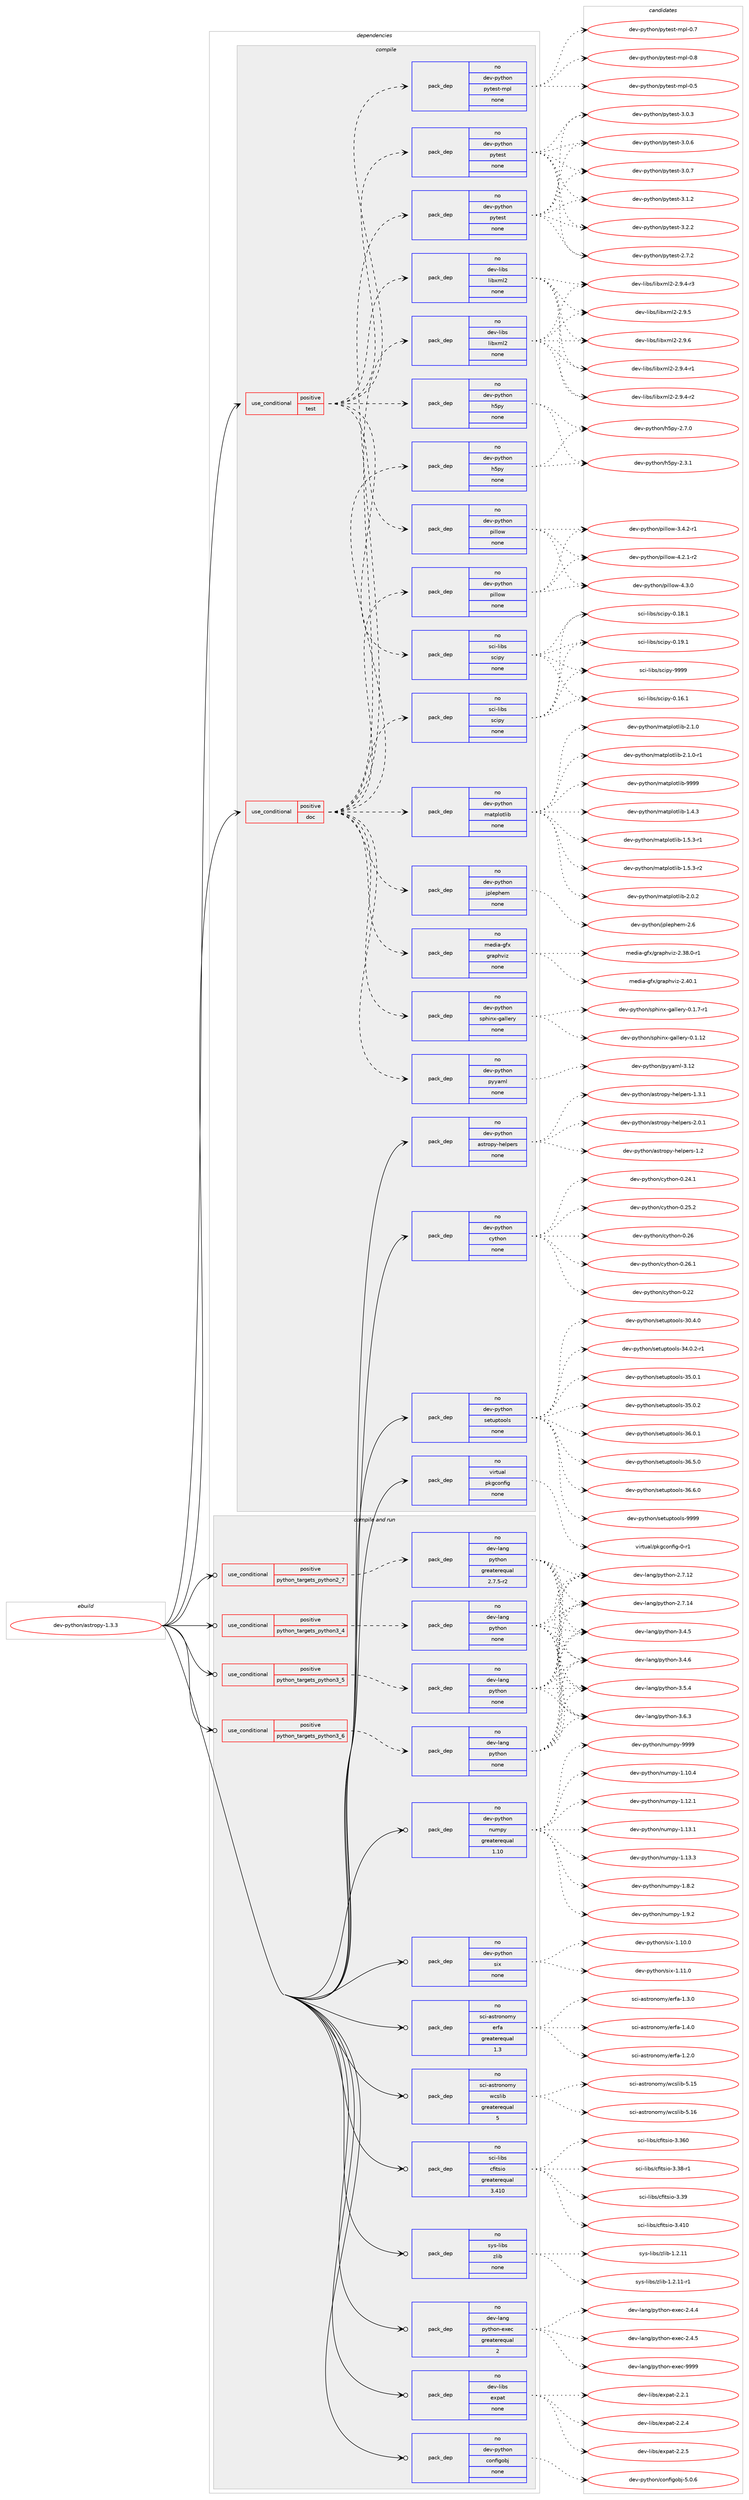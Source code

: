 digraph prolog {

# *************
# Graph options
# *************

newrank=true;
concentrate=true;
compound=true;
graph [rankdir=LR,fontname=Helvetica,fontsize=10,ranksep=1.5];#, ranksep=2.5, nodesep=0.2];
edge  [arrowhead=vee];
node  [fontname=Helvetica,fontsize=10];

# **********
# The ebuild
# **********

subgraph cluster_leftcol {
color=gray;
rank=same;
label=<<i>ebuild</i>>;
id [label="dev-python/astropy-1.3.3", color=red, width=4, href="../dev-python/astropy-1.3.3.svg"];
}

# ****************
# The dependencies
# ****************

subgraph cluster_midcol {
color=gray;
label=<<i>dependencies</i>>;
subgraph cluster_compile {
fillcolor="#eeeeee";
style=filled;
label=<<i>compile</i>>;
subgraph cond29637 {
dependency147005 [label=<<TABLE BORDER="0" CELLBORDER="1" CELLSPACING="0" CELLPADDING="4"><TR><TD ROWSPAN="3" CELLPADDING="10">use_conditional</TD></TR><TR><TD>positive</TD></TR><TR><TD>doc</TD></TR></TABLE>>, shape=none, color=red];
subgraph pack113551 {
dependency147006 [label=<<TABLE BORDER="0" CELLBORDER="1" CELLSPACING="0" CELLPADDING="4" WIDTH="220"><TR><TD ROWSPAN="6" CELLPADDING="30">pack_dep</TD></TR><TR><TD WIDTH="110">no</TD></TR><TR><TD>media-gfx</TD></TR><TR><TD>graphviz</TD></TR><TR><TD>none</TD></TR><TR><TD></TD></TR></TABLE>>, shape=none, color=blue];
}
dependency147005:e -> dependency147006:w [weight=20,style="dashed",arrowhead="vee"];
subgraph pack113552 {
dependency147007 [label=<<TABLE BORDER="0" CELLBORDER="1" CELLSPACING="0" CELLPADDING="4" WIDTH="220"><TR><TD ROWSPAN="6" CELLPADDING="30">pack_dep</TD></TR><TR><TD WIDTH="110">no</TD></TR><TR><TD>dev-libs</TD></TR><TR><TD>libxml2</TD></TR><TR><TD>none</TD></TR><TR><TD></TD></TR></TABLE>>, shape=none, color=blue];
}
dependency147005:e -> dependency147007:w [weight=20,style="dashed",arrowhead="vee"];
subgraph pack113553 {
dependency147008 [label=<<TABLE BORDER="0" CELLBORDER="1" CELLSPACING="0" CELLPADDING="4" WIDTH="220"><TR><TD ROWSPAN="6" CELLPADDING="30">pack_dep</TD></TR><TR><TD WIDTH="110">no</TD></TR><TR><TD>dev-python</TD></TR><TR><TD>h5py</TD></TR><TR><TD>none</TD></TR><TR><TD></TD></TR></TABLE>>, shape=none, color=blue];
}
dependency147005:e -> dependency147008:w [weight=20,style="dashed",arrowhead="vee"];
subgraph pack113554 {
dependency147009 [label=<<TABLE BORDER="0" CELLBORDER="1" CELLSPACING="0" CELLPADDING="4" WIDTH="220"><TR><TD ROWSPAN="6" CELLPADDING="30">pack_dep</TD></TR><TR><TD WIDTH="110">no</TD></TR><TR><TD>dev-python</TD></TR><TR><TD>jplephem</TD></TR><TR><TD>none</TD></TR><TR><TD></TD></TR></TABLE>>, shape=none, color=blue];
}
dependency147005:e -> dependency147009:w [weight=20,style="dashed",arrowhead="vee"];
subgraph pack113555 {
dependency147010 [label=<<TABLE BORDER="0" CELLBORDER="1" CELLSPACING="0" CELLPADDING="4" WIDTH="220"><TR><TD ROWSPAN="6" CELLPADDING="30">pack_dep</TD></TR><TR><TD WIDTH="110">no</TD></TR><TR><TD>dev-python</TD></TR><TR><TD>matplotlib</TD></TR><TR><TD>none</TD></TR><TR><TD></TD></TR></TABLE>>, shape=none, color=blue];
}
dependency147005:e -> dependency147010:w [weight=20,style="dashed",arrowhead="vee"];
subgraph pack113556 {
dependency147011 [label=<<TABLE BORDER="0" CELLBORDER="1" CELLSPACING="0" CELLPADDING="4" WIDTH="220"><TR><TD ROWSPAN="6" CELLPADDING="30">pack_dep</TD></TR><TR><TD WIDTH="110">no</TD></TR><TR><TD>dev-python</TD></TR><TR><TD>pillow</TD></TR><TR><TD>none</TD></TR><TR><TD></TD></TR></TABLE>>, shape=none, color=blue];
}
dependency147005:e -> dependency147011:w [weight=20,style="dashed",arrowhead="vee"];
subgraph pack113557 {
dependency147012 [label=<<TABLE BORDER="0" CELLBORDER="1" CELLSPACING="0" CELLPADDING="4" WIDTH="220"><TR><TD ROWSPAN="6" CELLPADDING="30">pack_dep</TD></TR><TR><TD WIDTH="110">no</TD></TR><TR><TD>dev-python</TD></TR><TR><TD>pytest</TD></TR><TR><TD>none</TD></TR><TR><TD></TD></TR></TABLE>>, shape=none, color=blue];
}
dependency147005:e -> dependency147012:w [weight=20,style="dashed",arrowhead="vee"];
subgraph pack113558 {
dependency147013 [label=<<TABLE BORDER="0" CELLBORDER="1" CELLSPACING="0" CELLPADDING="4" WIDTH="220"><TR><TD ROWSPAN="6" CELLPADDING="30">pack_dep</TD></TR><TR><TD WIDTH="110">no</TD></TR><TR><TD>dev-python</TD></TR><TR><TD>pyyaml</TD></TR><TR><TD>none</TD></TR><TR><TD></TD></TR></TABLE>>, shape=none, color=blue];
}
dependency147005:e -> dependency147013:w [weight=20,style="dashed",arrowhead="vee"];
subgraph pack113559 {
dependency147014 [label=<<TABLE BORDER="0" CELLBORDER="1" CELLSPACING="0" CELLPADDING="4" WIDTH="220"><TR><TD ROWSPAN="6" CELLPADDING="30">pack_dep</TD></TR><TR><TD WIDTH="110">no</TD></TR><TR><TD>dev-python</TD></TR><TR><TD>sphinx-gallery</TD></TR><TR><TD>none</TD></TR><TR><TD></TD></TR></TABLE>>, shape=none, color=blue];
}
dependency147005:e -> dependency147014:w [weight=20,style="dashed",arrowhead="vee"];
subgraph pack113560 {
dependency147015 [label=<<TABLE BORDER="0" CELLBORDER="1" CELLSPACING="0" CELLPADDING="4" WIDTH="220"><TR><TD ROWSPAN="6" CELLPADDING="30">pack_dep</TD></TR><TR><TD WIDTH="110">no</TD></TR><TR><TD>sci-libs</TD></TR><TR><TD>scipy</TD></TR><TR><TD>none</TD></TR><TR><TD></TD></TR></TABLE>>, shape=none, color=blue];
}
dependency147005:e -> dependency147015:w [weight=20,style="dashed",arrowhead="vee"];
}
id:e -> dependency147005:w [weight=20,style="solid",arrowhead="vee"];
subgraph cond29638 {
dependency147016 [label=<<TABLE BORDER="0" CELLBORDER="1" CELLSPACING="0" CELLPADDING="4"><TR><TD ROWSPAN="3" CELLPADDING="10">use_conditional</TD></TR><TR><TD>positive</TD></TR><TR><TD>test</TD></TR></TABLE>>, shape=none, color=red];
subgraph pack113561 {
dependency147017 [label=<<TABLE BORDER="0" CELLBORDER="1" CELLSPACING="0" CELLPADDING="4" WIDTH="220"><TR><TD ROWSPAN="6" CELLPADDING="30">pack_dep</TD></TR><TR><TD WIDTH="110">no</TD></TR><TR><TD>dev-libs</TD></TR><TR><TD>libxml2</TD></TR><TR><TD>none</TD></TR><TR><TD></TD></TR></TABLE>>, shape=none, color=blue];
}
dependency147016:e -> dependency147017:w [weight=20,style="dashed",arrowhead="vee"];
subgraph pack113562 {
dependency147018 [label=<<TABLE BORDER="0" CELLBORDER="1" CELLSPACING="0" CELLPADDING="4" WIDTH="220"><TR><TD ROWSPAN="6" CELLPADDING="30">pack_dep</TD></TR><TR><TD WIDTH="110">no</TD></TR><TR><TD>dev-python</TD></TR><TR><TD>pillow</TD></TR><TR><TD>none</TD></TR><TR><TD></TD></TR></TABLE>>, shape=none, color=blue];
}
dependency147016:e -> dependency147018:w [weight=20,style="dashed",arrowhead="vee"];
subgraph pack113563 {
dependency147019 [label=<<TABLE BORDER="0" CELLBORDER="1" CELLSPACING="0" CELLPADDING="4" WIDTH="220"><TR><TD ROWSPAN="6" CELLPADDING="30">pack_dep</TD></TR><TR><TD WIDTH="110">no</TD></TR><TR><TD>dev-python</TD></TR><TR><TD>pytest</TD></TR><TR><TD>none</TD></TR><TR><TD></TD></TR></TABLE>>, shape=none, color=blue];
}
dependency147016:e -> dependency147019:w [weight=20,style="dashed",arrowhead="vee"];
subgraph pack113564 {
dependency147020 [label=<<TABLE BORDER="0" CELLBORDER="1" CELLSPACING="0" CELLPADDING="4" WIDTH="220"><TR><TD ROWSPAN="6" CELLPADDING="30">pack_dep</TD></TR><TR><TD WIDTH="110">no</TD></TR><TR><TD>dev-python</TD></TR><TR><TD>pytest-mpl</TD></TR><TR><TD>none</TD></TR><TR><TD></TD></TR></TABLE>>, shape=none, color=blue];
}
dependency147016:e -> dependency147020:w [weight=20,style="dashed",arrowhead="vee"];
subgraph pack113565 {
dependency147021 [label=<<TABLE BORDER="0" CELLBORDER="1" CELLSPACING="0" CELLPADDING="4" WIDTH="220"><TR><TD ROWSPAN="6" CELLPADDING="30">pack_dep</TD></TR><TR><TD WIDTH="110">no</TD></TR><TR><TD>dev-python</TD></TR><TR><TD>h5py</TD></TR><TR><TD>none</TD></TR><TR><TD></TD></TR></TABLE>>, shape=none, color=blue];
}
dependency147016:e -> dependency147021:w [weight=20,style="dashed",arrowhead="vee"];
subgraph pack113566 {
dependency147022 [label=<<TABLE BORDER="0" CELLBORDER="1" CELLSPACING="0" CELLPADDING="4" WIDTH="220"><TR><TD ROWSPAN="6" CELLPADDING="30">pack_dep</TD></TR><TR><TD WIDTH="110">no</TD></TR><TR><TD>sci-libs</TD></TR><TR><TD>scipy</TD></TR><TR><TD>none</TD></TR><TR><TD></TD></TR></TABLE>>, shape=none, color=blue];
}
dependency147016:e -> dependency147022:w [weight=20,style="dashed",arrowhead="vee"];
}
id:e -> dependency147016:w [weight=20,style="solid",arrowhead="vee"];
subgraph pack113567 {
dependency147023 [label=<<TABLE BORDER="0" CELLBORDER="1" CELLSPACING="0" CELLPADDING="4" WIDTH="220"><TR><TD ROWSPAN="6" CELLPADDING="30">pack_dep</TD></TR><TR><TD WIDTH="110">no</TD></TR><TR><TD>dev-python</TD></TR><TR><TD>astropy-helpers</TD></TR><TR><TD>none</TD></TR><TR><TD></TD></TR></TABLE>>, shape=none, color=blue];
}
id:e -> dependency147023:w [weight=20,style="solid",arrowhead="vee"];
subgraph pack113568 {
dependency147024 [label=<<TABLE BORDER="0" CELLBORDER="1" CELLSPACING="0" CELLPADDING="4" WIDTH="220"><TR><TD ROWSPAN="6" CELLPADDING="30">pack_dep</TD></TR><TR><TD WIDTH="110">no</TD></TR><TR><TD>dev-python</TD></TR><TR><TD>cython</TD></TR><TR><TD>none</TD></TR><TR><TD></TD></TR></TABLE>>, shape=none, color=blue];
}
id:e -> dependency147024:w [weight=20,style="solid",arrowhead="vee"];
subgraph pack113569 {
dependency147025 [label=<<TABLE BORDER="0" CELLBORDER="1" CELLSPACING="0" CELLPADDING="4" WIDTH="220"><TR><TD ROWSPAN="6" CELLPADDING="30">pack_dep</TD></TR><TR><TD WIDTH="110">no</TD></TR><TR><TD>dev-python</TD></TR><TR><TD>setuptools</TD></TR><TR><TD>none</TD></TR><TR><TD></TD></TR></TABLE>>, shape=none, color=blue];
}
id:e -> dependency147025:w [weight=20,style="solid",arrowhead="vee"];
subgraph pack113570 {
dependency147026 [label=<<TABLE BORDER="0" CELLBORDER="1" CELLSPACING="0" CELLPADDING="4" WIDTH="220"><TR><TD ROWSPAN="6" CELLPADDING="30">pack_dep</TD></TR><TR><TD WIDTH="110">no</TD></TR><TR><TD>virtual</TD></TR><TR><TD>pkgconfig</TD></TR><TR><TD>none</TD></TR><TR><TD></TD></TR></TABLE>>, shape=none, color=blue];
}
id:e -> dependency147026:w [weight=20,style="solid",arrowhead="vee"];
}
subgraph cluster_compileandrun {
fillcolor="#eeeeee";
style=filled;
label=<<i>compile and run</i>>;
subgraph cond29639 {
dependency147027 [label=<<TABLE BORDER="0" CELLBORDER="1" CELLSPACING="0" CELLPADDING="4"><TR><TD ROWSPAN="3" CELLPADDING="10">use_conditional</TD></TR><TR><TD>positive</TD></TR><TR><TD>python_targets_python2_7</TD></TR></TABLE>>, shape=none, color=red];
subgraph pack113571 {
dependency147028 [label=<<TABLE BORDER="0" CELLBORDER="1" CELLSPACING="0" CELLPADDING="4" WIDTH="220"><TR><TD ROWSPAN="6" CELLPADDING="30">pack_dep</TD></TR><TR><TD WIDTH="110">no</TD></TR><TR><TD>dev-lang</TD></TR><TR><TD>python</TD></TR><TR><TD>greaterequal</TD></TR><TR><TD>2.7.5-r2</TD></TR></TABLE>>, shape=none, color=blue];
}
dependency147027:e -> dependency147028:w [weight=20,style="dashed",arrowhead="vee"];
}
id:e -> dependency147027:w [weight=20,style="solid",arrowhead="odotvee"];
subgraph cond29640 {
dependency147029 [label=<<TABLE BORDER="0" CELLBORDER="1" CELLSPACING="0" CELLPADDING="4"><TR><TD ROWSPAN="3" CELLPADDING="10">use_conditional</TD></TR><TR><TD>positive</TD></TR><TR><TD>python_targets_python3_4</TD></TR></TABLE>>, shape=none, color=red];
subgraph pack113572 {
dependency147030 [label=<<TABLE BORDER="0" CELLBORDER="1" CELLSPACING="0" CELLPADDING="4" WIDTH="220"><TR><TD ROWSPAN="6" CELLPADDING="30">pack_dep</TD></TR><TR><TD WIDTH="110">no</TD></TR><TR><TD>dev-lang</TD></TR><TR><TD>python</TD></TR><TR><TD>none</TD></TR><TR><TD></TD></TR></TABLE>>, shape=none, color=blue];
}
dependency147029:e -> dependency147030:w [weight=20,style="dashed",arrowhead="vee"];
}
id:e -> dependency147029:w [weight=20,style="solid",arrowhead="odotvee"];
subgraph cond29641 {
dependency147031 [label=<<TABLE BORDER="0" CELLBORDER="1" CELLSPACING="0" CELLPADDING="4"><TR><TD ROWSPAN="3" CELLPADDING="10">use_conditional</TD></TR><TR><TD>positive</TD></TR><TR><TD>python_targets_python3_5</TD></TR></TABLE>>, shape=none, color=red];
subgraph pack113573 {
dependency147032 [label=<<TABLE BORDER="0" CELLBORDER="1" CELLSPACING="0" CELLPADDING="4" WIDTH="220"><TR><TD ROWSPAN="6" CELLPADDING="30">pack_dep</TD></TR><TR><TD WIDTH="110">no</TD></TR><TR><TD>dev-lang</TD></TR><TR><TD>python</TD></TR><TR><TD>none</TD></TR><TR><TD></TD></TR></TABLE>>, shape=none, color=blue];
}
dependency147031:e -> dependency147032:w [weight=20,style="dashed",arrowhead="vee"];
}
id:e -> dependency147031:w [weight=20,style="solid",arrowhead="odotvee"];
subgraph cond29642 {
dependency147033 [label=<<TABLE BORDER="0" CELLBORDER="1" CELLSPACING="0" CELLPADDING="4"><TR><TD ROWSPAN="3" CELLPADDING="10">use_conditional</TD></TR><TR><TD>positive</TD></TR><TR><TD>python_targets_python3_6</TD></TR></TABLE>>, shape=none, color=red];
subgraph pack113574 {
dependency147034 [label=<<TABLE BORDER="0" CELLBORDER="1" CELLSPACING="0" CELLPADDING="4" WIDTH="220"><TR><TD ROWSPAN="6" CELLPADDING="30">pack_dep</TD></TR><TR><TD WIDTH="110">no</TD></TR><TR><TD>dev-lang</TD></TR><TR><TD>python</TD></TR><TR><TD>none</TD></TR><TR><TD></TD></TR></TABLE>>, shape=none, color=blue];
}
dependency147033:e -> dependency147034:w [weight=20,style="dashed",arrowhead="vee"];
}
id:e -> dependency147033:w [weight=20,style="solid",arrowhead="odotvee"];
subgraph pack113575 {
dependency147035 [label=<<TABLE BORDER="0" CELLBORDER="1" CELLSPACING="0" CELLPADDING="4" WIDTH="220"><TR><TD ROWSPAN="6" CELLPADDING="30">pack_dep</TD></TR><TR><TD WIDTH="110">no</TD></TR><TR><TD>dev-lang</TD></TR><TR><TD>python-exec</TD></TR><TR><TD>greaterequal</TD></TR><TR><TD>2</TD></TR></TABLE>>, shape=none, color=blue];
}
id:e -> dependency147035:w [weight=20,style="solid",arrowhead="odotvee"];
subgraph pack113576 {
dependency147036 [label=<<TABLE BORDER="0" CELLBORDER="1" CELLSPACING="0" CELLPADDING="4" WIDTH="220"><TR><TD ROWSPAN="6" CELLPADDING="30">pack_dep</TD></TR><TR><TD WIDTH="110">no</TD></TR><TR><TD>dev-libs</TD></TR><TR><TD>expat</TD></TR><TR><TD>none</TD></TR><TR><TD></TD></TR></TABLE>>, shape=none, color=blue];
}
id:e -> dependency147036:w [weight=20,style="solid",arrowhead="odotvee"];
subgraph pack113577 {
dependency147037 [label=<<TABLE BORDER="0" CELLBORDER="1" CELLSPACING="0" CELLPADDING="4" WIDTH="220"><TR><TD ROWSPAN="6" CELLPADDING="30">pack_dep</TD></TR><TR><TD WIDTH="110">no</TD></TR><TR><TD>dev-python</TD></TR><TR><TD>configobj</TD></TR><TR><TD>none</TD></TR><TR><TD></TD></TR></TABLE>>, shape=none, color=blue];
}
id:e -> dependency147037:w [weight=20,style="solid",arrowhead="odotvee"];
subgraph pack113578 {
dependency147038 [label=<<TABLE BORDER="0" CELLBORDER="1" CELLSPACING="0" CELLPADDING="4" WIDTH="220"><TR><TD ROWSPAN="6" CELLPADDING="30">pack_dep</TD></TR><TR><TD WIDTH="110">no</TD></TR><TR><TD>dev-python</TD></TR><TR><TD>numpy</TD></TR><TR><TD>greaterequal</TD></TR><TR><TD>1.10</TD></TR></TABLE>>, shape=none, color=blue];
}
id:e -> dependency147038:w [weight=20,style="solid",arrowhead="odotvee"];
subgraph pack113579 {
dependency147039 [label=<<TABLE BORDER="0" CELLBORDER="1" CELLSPACING="0" CELLPADDING="4" WIDTH="220"><TR><TD ROWSPAN="6" CELLPADDING="30">pack_dep</TD></TR><TR><TD WIDTH="110">no</TD></TR><TR><TD>dev-python</TD></TR><TR><TD>six</TD></TR><TR><TD>none</TD></TR><TR><TD></TD></TR></TABLE>>, shape=none, color=blue];
}
id:e -> dependency147039:w [weight=20,style="solid",arrowhead="odotvee"];
subgraph pack113580 {
dependency147040 [label=<<TABLE BORDER="0" CELLBORDER="1" CELLSPACING="0" CELLPADDING="4" WIDTH="220"><TR><TD ROWSPAN="6" CELLPADDING="30">pack_dep</TD></TR><TR><TD WIDTH="110">no</TD></TR><TR><TD>sci-astronomy</TD></TR><TR><TD>erfa</TD></TR><TR><TD>greaterequal</TD></TR><TR><TD>1.3</TD></TR></TABLE>>, shape=none, color=blue];
}
id:e -> dependency147040:w [weight=20,style="solid",arrowhead="odotvee"];
subgraph pack113581 {
dependency147041 [label=<<TABLE BORDER="0" CELLBORDER="1" CELLSPACING="0" CELLPADDING="4" WIDTH="220"><TR><TD ROWSPAN="6" CELLPADDING="30">pack_dep</TD></TR><TR><TD WIDTH="110">no</TD></TR><TR><TD>sci-astronomy</TD></TR><TR><TD>wcslib</TD></TR><TR><TD>greaterequal</TD></TR><TR><TD>5</TD></TR></TABLE>>, shape=none, color=blue];
}
id:e -> dependency147041:w [weight=20,style="solid",arrowhead="odotvee"];
subgraph pack113582 {
dependency147042 [label=<<TABLE BORDER="0" CELLBORDER="1" CELLSPACING="0" CELLPADDING="4" WIDTH="220"><TR><TD ROWSPAN="6" CELLPADDING="30">pack_dep</TD></TR><TR><TD WIDTH="110">no</TD></TR><TR><TD>sci-libs</TD></TR><TR><TD>cfitsio</TD></TR><TR><TD>greaterequal</TD></TR><TR><TD>3.410</TD></TR></TABLE>>, shape=none, color=blue];
}
id:e -> dependency147042:w [weight=20,style="solid",arrowhead="odotvee"];
subgraph pack113583 {
dependency147043 [label=<<TABLE BORDER="0" CELLBORDER="1" CELLSPACING="0" CELLPADDING="4" WIDTH="220"><TR><TD ROWSPAN="6" CELLPADDING="30">pack_dep</TD></TR><TR><TD WIDTH="110">no</TD></TR><TR><TD>sys-libs</TD></TR><TR><TD>zlib</TD></TR><TR><TD>none</TD></TR><TR><TD></TD></TR></TABLE>>, shape=none, color=blue];
}
id:e -> dependency147043:w [weight=20,style="solid",arrowhead="odotvee"];
}
subgraph cluster_run {
fillcolor="#eeeeee";
style=filled;
label=<<i>run</i>>;
}
}

# **************
# The candidates
# **************

subgraph cluster_choices {
rank=same;
color=gray;
label=<<i>candidates</i>>;

subgraph choice113551 {
color=black;
nodesep=1;
choice10910110010597451031021204710311497112104118105122455046515646484511449 [label="media-gfx/graphviz-2.38.0-r1", color=red, width=4,href="../media-gfx/graphviz-2.38.0-r1.svg"];
choice1091011001059745103102120471031149711210411810512245504652484649 [label="media-gfx/graphviz-2.40.1", color=red, width=4,href="../media-gfx/graphviz-2.40.1.svg"];
dependency147006:e -> choice10910110010597451031021204710311497112104118105122455046515646484511449:w [style=dotted,weight="100"];
dependency147006:e -> choice1091011001059745103102120471031149711210411810512245504652484649:w [style=dotted,weight="100"];
}
subgraph choice113552 {
color=black;
nodesep=1;
choice10010111845108105981154710810598120109108504550465746524511449 [label="dev-libs/libxml2-2.9.4-r1", color=red, width=4,href="../dev-libs/libxml2-2.9.4-r1.svg"];
choice10010111845108105981154710810598120109108504550465746524511450 [label="dev-libs/libxml2-2.9.4-r2", color=red, width=4,href="../dev-libs/libxml2-2.9.4-r2.svg"];
choice10010111845108105981154710810598120109108504550465746524511451 [label="dev-libs/libxml2-2.9.4-r3", color=red, width=4,href="../dev-libs/libxml2-2.9.4-r3.svg"];
choice1001011184510810598115471081059812010910850455046574653 [label="dev-libs/libxml2-2.9.5", color=red, width=4,href="../dev-libs/libxml2-2.9.5.svg"];
choice1001011184510810598115471081059812010910850455046574654 [label="dev-libs/libxml2-2.9.6", color=red, width=4,href="../dev-libs/libxml2-2.9.6.svg"];
dependency147007:e -> choice10010111845108105981154710810598120109108504550465746524511449:w [style=dotted,weight="100"];
dependency147007:e -> choice10010111845108105981154710810598120109108504550465746524511450:w [style=dotted,weight="100"];
dependency147007:e -> choice10010111845108105981154710810598120109108504550465746524511451:w [style=dotted,weight="100"];
dependency147007:e -> choice1001011184510810598115471081059812010910850455046574653:w [style=dotted,weight="100"];
dependency147007:e -> choice1001011184510810598115471081059812010910850455046574654:w [style=dotted,weight="100"];
}
subgraph choice113553 {
color=black;
nodesep=1;
choice100101118451121211161041111104710453112121455046514649 [label="dev-python/h5py-2.3.1", color=red, width=4,href="../dev-python/h5py-2.3.1.svg"];
choice100101118451121211161041111104710453112121455046554648 [label="dev-python/h5py-2.7.0", color=red, width=4,href="../dev-python/h5py-2.7.0.svg"];
dependency147008:e -> choice100101118451121211161041111104710453112121455046514649:w [style=dotted,weight="100"];
dependency147008:e -> choice100101118451121211161041111104710453112121455046554648:w [style=dotted,weight="100"];
}
subgraph choice113554 {
color=black;
nodesep=1;
choice100101118451121211161041111104710611210810111210410110945504654 [label="dev-python/jplephem-2.6", color=red, width=4,href="../dev-python/jplephem-2.6.svg"];
dependency147009:e -> choice100101118451121211161041111104710611210810111210410110945504654:w [style=dotted,weight="100"];
}
subgraph choice113555 {
color=black;
nodesep=1;
choice10010111845112121116104111110471099711611210811111610810598454946524651 [label="dev-python/matplotlib-1.4.3", color=red, width=4,href="../dev-python/matplotlib-1.4.3.svg"];
choice100101118451121211161041111104710997116112108111116108105984549465346514511449 [label="dev-python/matplotlib-1.5.3-r1", color=red, width=4,href="../dev-python/matplotlib-1.5.3-r1.svg"];
choice100101118451121211161041111104710997116112108111116108105984549465346514511450 [label="dev-python/matplotlib-1.5.3-r2", color=red, width=4,href="../dev-python/matplotlib-1.5.3-r2.svg"];
choice10010111845112121116104111110471099711611210811111610810598455046484650 [label="dev-python/matplotlib-2.0.2", color=red, width=4,href="../dev-python/matplotlib-2.0.2.svg"];
choice10010111845112121116104111110471099711611210811111610810598455046494648 [label="dev-python/matplotlib-2.1.0", color=red, width=4,href="../dev-python/matplotlib-2.1.0.svg"];
choice100101118451121211161041111104710997116112108111116108105984550464946484511449 [label="dev-python/matplotlib-2.1.0-r1", color=red, width=4,href="../dev-python/matplotlib-2.1.0-r1.svg"];
choice100101118451121211161041111104710997116112108111116108105984557575757 [label="dev-python/matplotlib-9999", color=red, width=4,href="../dev-python/matplotlib-9999.svg"];
dependency147010:e -> choice10010111845112121116104111110471099711611210811111610810598454946524651:w [style=dotted,weight="100"];
dependency147010:e -> choice100101118451121211161041111104710997116112108111116108105984549465346514511449:w [style=dotted,weight="100"];
dependency147010:e -> choice100101118451121211161041111104710997116112108111116108105984549465346514511450:w [style=dotted,weight="100"];
dependency147010:e -> choice10010111845112121116104111110471099711611210811111610810598455046484650:w [style=dotted,weight="100"];
dependency147010:e -> choice10010111845112121116104111110471099711611210811111610810598455046494648:w [style=dotted,weight="100"];
dependency147010:e -> choice100101118451121211161041111104710997116112108111116108105984550464946484511449:w [style=dotted,weight="100"];
dependency147010:e -> choice100101118451121211161041111104710997116112108111116108105984557575757:w [style=dotted,weight="100"];
}
subgraph choice113556 {
color=black;
nodesep=1;
choice10010111845112121116104111110471121051081081111194551465246504511449 [label="dev-python/pillow-3.4.2-r1", color=red, width=4,href="../dev-python/pillow-3.4.2-r1.svg"];
choice10010111845112121116104111110471121051081081111194552465046494511450 [label="dev-python/pillow-4.2.1-r2", color=red, width=4,href="../dev-python/pillow-4.2.1-r2.svg"];
choice1001011184511212111610411111047112105108108111119455246514648 [label="dev-python/pillow-4.3.0", color=red, width=4,href="../dev-python/pillow-4.3.0.svg"];
dependency147011:e -> choice10010111845112121116104111110471121051081081111194551465246504511449:w [style=dotted,weight="100"];
dependency147011:e -> choice10010111845112121116104111110471121051081081111194552465046494511450:w [style=dotted,weight="100"];
dependency147011:e -> choice1001011184511212111610411111047112105108108111119455246514648:w [style=dotted,weight="100"];
}
subgraph choice113557 {
color=black;
nodesep=1;
choice1001011184511212111610411111047112121116101115116455046554650 [label="dev-python/pytest-2.7.2", color=red, width=4,href="../dev-python/pytest-2.7.2.svg"];
choice1001011184511212111610411111047112121116101115116455146484651 [label="dev-python/pytest-3.0.3", color=red, width=4,href="../dev-python/pytest-3.0.3.svg"];
choice1001011184511212111610411111047112121116101115116455146484654 [label="dev-python/pytest-3.0.6", color=red, width=4,href="../dev-python/pytest-3.0.6.svg"];
choice1001011184511212111610411111047112121116101115116455146484655 [label="dev-python/pytest-3.0.7", color=red, width=4,href="../dev-python/pytest-3.0.7.svg"];
choice1001011184511212111610411111047112121116101115116455146494650 [label="dev-python/pytest-3.1.2", color=red, width=4,href="../dev-python/pytest-3.1.2.svg"];
choice1001011184511212111610411111047112121116101115116455146504650 [label="dev-python/pytest-3.2.2", color=red, width=4,href="../dev-python/pytest-3.2.2.svg"];
dependency147012:e -> choice1001011184511212111610411111047112121116101115116455046554650:w [style=dotted,weight="100"];
dependency147012:e -> choice1001011184511212111610411111047112121116101115116455146484651:w [style=dotted,weight="100"];
dependency147012:e -> choice1001011184511212111610411111047112121116101115116455146484654:w [style=dotted,weight="100"];
dependency147012:e -> choice1001011184511212111610411111047112121116101115116455146484655:w [style=dotted,weight="100"];
dependency147012:e -> choice1001011184511212111610411111047112121116101115116455146494650:w [style=dotted,weight="100"];
dependency147012:e -> choice1001011184511212111610411111047112121116101115116455146504650:w [style=dotted,weight="100"];
}
subgraph choice113558 {
color=black;
nodesep=1;
choice1001011184511212111610411111047112121121971091084551464950 [label="dev-python/pyyaml-3.12", color=red, width=4,href="../dev-python/pyyaml-3.12.svg"];
dependency147013:e -> choice1001011184511212111610411111047112121121971091084551464950:w [style=dotted,weight="100"];
}
subgraph choice113559 {
color=black;
nodesep=1;
choice1001011184511212111610411111047115112104105110120451039710810810111412145484649464950 [label="dev-python/sphinx-gallery-0.1.12", color=red, width=4,href="../dev-python/sphinx-gallery-0.1.12.svg"];
choice100101118451121211161041111104711511210410511012045103971081081011141214548464946554511449 [label="dev-python/sphinx-gallery-0.1.7-r1", color=red, width=4,href="../dev-python/sphinx-gallery-0.1.7-r1.svg"];
dependency147014:e -> choice1001011184511212111610411111047115112104105110120451039710810810111412145484649464950:w [style=dotted,weight="100"];
dependency147014:e -> choice100101118451121211161041111104711511210410511012045103971081081011141214548464946554511449:w [style=dotted,weight="100"];
}
subgraph choice113560 {
color=black;
nodesep=1;
choice115991054510810598115471159910511212145484649544649 [label="sci-libs/scipy-0.16.1", color=red, width=4,href="../sci-libs/scipy-0.16.1.svg"];
choice115991054510810598115471159910511212145484649564649 [label="sci-libs/scipy-0.18.1", color=red, width=4,href="../sci-libs/scipy-0.18.1.svg"];
choice115991054510810598115471159910511212145484649574649 [label="sci-libs/scipy-0.19.1", color=red, width=4,href="../sci-libs/scipy-0.19.1.svg"];
choice11599105451081059811547115991051121214557575757 [label="sci-libs/scipy-9999", color=red, width=4,href="../sci-libs/scipy-9999.svg"];
dependency147015:e -> choice115991054510810598115471159910511212145484649544649:w [style=dotted,weight="100"];
dependency147015:e -> choice115991054510810598115471159910511212145484649564649:w [style=dotted,weight="100"];
dependency147015:e -> choice115991054510810598115471159910511212145484649574649:w [style=dotted,weight="100"];
dependency147015:e -> choice11599105451081059811547115991051121214557575757:w [style=dotted,weight="100"];
}
subgraph choice113561 {
color=black;
nodesep=1;
choice10010111845108105981154710810598120109108504550465746524511449 [label="dev-libs/libxml2-2.9.4-r1", color=red, width=4,href="../dev-libs/libxml2-2.9.4-r1.svg"];
choice10010111845108105981154710810598120109108504550465746524511450 [label="dev-libs/libxml2-2.9.4-r2", color=red, width=4,href="../dev-libs/libxml2-2.9.4-r2.svg"];
choice10010111845108105981154710810598120109108504550465746524511451 [label="dev-libs/libxml2-2.9.4-r3", color=red, width=4,href="../dev-libs/libxml2-2.9.4-r3.svg"];
choice1001011184510810598115471081059812010910850455046574653 [label="dev-libs/libxml2-2.9.5", color=red, width=4,href="../dev-libs/libxml2-2.9.5.svg"];
choice1001011184510810598115471081059812010910850455046574654 [label="dev-libs/libxml2-2.9.6", color=red, width=4,href="../dev-libs/libxml2-2.9.6.svg"];
dependency147017:e -> choice10010111845108105981154710810598120109108504550465746524511449:w [style=dotted,weight="100"];
dependency147017:e -> choice10010111845108105981154710810598120109108504550465746524511450:w [style=dotted,weight="100"];
dependency147017:e -> choice10010111845108105981154710810598120109108504550465746524511451:w [style=dotted,weight="100"];
dependency147017:e -> choice1001011184510810598115471081059812010910850455046574653:w [style=dotted,weight="100"];
dependency147017:e -> choice1001011184510810598115471081059812010910850455046574654:w [style=dotted,weight="100"];
}
subgraph choice113562 {
color=black;
nodesep=1;
choice10010111845112121116104111110471121051081081111194551465246504511449 [label="dev-python/pillow-3.4.2-r1", color=red, width=4,href="../dev-python/pillow-3.4.2-r1.svg"];
choice10010111845112121116104111110471121051081081111194552465046494511450 [label="dev-python/pillow-4.2.1-r2", color=red, width=4,href="../dev-python/pillow-4.2.1-r2.svg"];
choice1001011184511212111610411111047112105108108111119455246514648 [label="dev-python/pillow-4.3.0", color=red, width=4,href="../dev-python/pillow-4.3.0.svg"];
dependency147018:e -> choice10010111845112121116104111110471121051081081111194551465246504511449:w [style=dotted,weight="100"];
dependency147018:e -> choice10010111845112121116104111110471121051081081111194552465046494511450:w [style=dotted,weight="100"];
dependency147018:e -> choice1001011184511212111610411111047112105108108111119455246514648:w [style=dotted,weight="100"];
}
subgraph choice113563 {
color=black;
nodesep=1;
choice1001011184511212111610411111047112121116101115116455046554650 [label="dev-python/pytest-2.7.2", color=red, width=4,href="../dev-python/pytest-2.7.2.svg"];
choice1001011184511212111610411111047112121116101115116455146484651 [label="dev-python/pytest-3.0.3", color=red, width=4,href="../dev-python/pytest-3.0.3.svg"];
choice1001011184511212111610411111047112121116101115116455146484654 [label="dev-python/pytest-3.0.6", color=red, width=4,href="../dev-python/pytest-3.0.6.svg"];
choice1001011184511212111610411111047112121116101115116455146484655 [label="dev-python/pytest-3.0.7", color=red, width=4,href="../dev-python/pytest-3.0.7.svg"];
choice1001011184511212111610411111047112121116101115116455146494650 [label="dev-python/pytest-3.1.2", color=red, width=4,href="../dev-python/pytest-3.1.2.svg"];
choice1001011184511212111610411111047112121116101115116455146504650 [label="dev-python/pytest-3.2.2", color=red, width=4,href="../dev-python/pytest-3.2.2.svg"];
dependency147019:e -> choice1001011184511212111610411111047112121116101115116455046554650:w [style=dotted,weight="100"];
dependency147019:e -> choice1001011184511212111610411111047112121116101115116455146484651:w [style=dotted,weight="100"];
dependency147019:e -> choice1001011184511212111610411111047112121116101115116455146484654:w [style=dotted,weight="100"];
dependency147019:e -> choice1001011184511212111610411111047112121116101115116455146484655:w [style=dotted,weight="100"];
dependency147019:e -> choice1001011184511212111610411111047112121116101115116455146494650:w [style=dotted,weight="100"];
dependency147019:e -> choice1001011184511212111610411111047112121116101115116455146504650:w [style=dotted,weight="100"];
}
subgraph choice113564 {
color=black;
nodesep=1;
choice10010111845112121116104111110471121211161011151164510911210845484653 [label="dev-python/pytest-mpl-0.5", color=red, width=4,href="../dev-python/pytest-mpl-0.5.svg"];
choice10010111845112121116104111110471121211161011151164510911210845484655 [label="dev-python/pytest-mpl-0.7", color=red, width=4,href="../dev-python/pytest-mpl-0.7.svg"];
choice10010111845112121116104111110471121211161011151164510911210845484656 [label="dev-python/pytest-mpl-0.8", color=red, width=4,href="../dev-python/pytest-mpl-0.8.svg"];
dependency147020:e -> choice10010111845112121116104111110471121211161011151164510911210845484653:w [style=dotted,weight="100"];
dependency147020:e -> choice10010111845112121116104111110471121211161011151164510911210845484655:w [style=dotted,weight="100"];
dependency147020:e -> choice10010111845112121116104111110471121211161011151164510911210845484656:w [style=dotted,weight="100"];
}
subgraph choice113565 {
color=black;
nodesep=1;
choice100101118451121211161041111104710453112121455046514649 [label="dev-python/h5py-2.3.1", color=red, width=4,href="../dev-python/h5py-2.3.1.svg"];
choice100101118451121211161041111104710453112121455046554648 [label="dev-python/h5py-2.7.0", color=red, width=4,href="../dev-python/h5py-2.7.0.svg"];
dependency147021:e -> choice100101118451121211161041111104710453112121455046514649:w [style=dotted,weight="100"];
dependency147021:e -> choice100101118451121211161041111104710453112121455046554648:w [style=dotted,weight="100"];
}
subgraph choice113566 {
color=black;
nodesep=1;
choice115991054510810598115471159910511212145484649544649 [label="sci-libs/scipy-0.16.1", color=red, width=4,href="../sci-libs/scipy-0.16.1.svg"];
choice115991054510810598115471159910511212145484649564649 [label="sci-libs/scipy-0.18.1", color=red, width=4,href="../sci-libs/scipy-0.18.1.svg"];
choice115991054510810598115471159910511212145484649574649 [label="sci-libs/scipy-0.19.1", color=red, width=4,href="../sci-libs/scipy-0.19.1.svg"];
choice11599105451081059811547115991051121214557575757 [label="sci-libs/scipy-9999", color=red, width=4,href="../sci-libs/scipy-9999.svg"];
dependency147022:e -> choice115991054510810598115471159910511212145484649544649:w [style=dotted,weight="100"];
dependency147022:e -> choice115991054510810598115471159910511212145484649564649:w [style=dotted,weight="100"];
dependency147022:e -> choice115991054510810598115471159910511212145484649574649:w [style=dotted,weight="100"];
dependency147022:e -> choice11599105451081059811547115991051121214557575757:w [style=dotted,weight="100"];
}
subgraph choice113567 {
color=black;
nodesep=1;
choice1001011184511212111610411111047971151161141111121214510410110811210111411545494650 [label="dev-python/astropy-helpers-1.2", color=red, width=4,href="../dev-python/astropy-helpers-1.2.svg"];
choice10010111845112121116104111110479711511611411111212145104101108112101114115454946514649 [label="dev-python/astropy-helpers-1.3.1", color=red, width=4,href="../dev-python/astropy-helpers-1.3.1.svg"];
choice10010111845112121116104111110479711511611411111212145104101108112101114115455046484649 [label="dev-python/astropy-helpers-2.0.1", color=red, width=4,href="../dev-python/astropy-helpers-2.0.1.svg"];
dependency147023:e -> choice1001011184511212111610411111047971151161141111121214510410110811210111411545494650:w [style=dotted,weight="100"];
dependency147023:e -> choice10010111845112121116104111110479711511611411111212145104101108112101114115454946514649:w [style=dotted,weight="100"];
dependency147023:e -> choice10010111845112121116104111110479711511611411111212145104101108112101114115455046484649:w [style=dotted,weight="100"];
}
subgraph choice113568 {
color=black;
nodesep=1;
choice1001011184511212111610411111047991211161041111104548465050 [label="dev-python/cython-0.22", color=red, width=4,href="../dev-python/cython-0.22.svg"];
choice10010111845112121116104111110479912111610411111045484650524649 [label="dev-python/cython-0.24.1", color=red, width=4,href="../dev-python/cython-0.24.1.svg"];
choice10010111845112121116104111110479912111610411111045484650534650 [label="dev-python/cython-0.25.2", color=red, width=4,href="../dev-python/cython-0.25.2.svg"];
choice1001011184511212111610411111047991211161041111104548465054 [label="dev-python/cython-0.26", color=red, width=4,href="../dev-python/cython-0.26.svg"];
choice10010111845112121116104111110479912111610411111045484650544649 [label="dev-python/cython-0.26.1", color=red, width=4,href="../dev-python/cython-0.26.1.svg"];
dependency147024:e -> choice1001011184511212111610411111047991211161041111104548465050:w [style=dotted,weight="100"];
dependency147024:e -> choice10010111845112121116104111110479912111610411111045484650524649:w [style=dotted,weight="100"];
dependency147024:e -> choice10010111845112121116104111110479912111610411111045484650534650:w [style=dotted,weight="100"];
dependency147024:e -> choice1001011184511212111610411111047991211161041111104548465054:w [style=dotted,weight="100"];
dependency147024:e -> choice10010111845112121116104111110479912111610411111045484650544649:w [style=dotted,weight="100"];
}
subgraph choice113569 {
color=black;
nodesep=1;
choice100101118451121211161041111104711510111611711211611111110811545514846524648 [label="dev-python/setuptools-30.4.0", color=red, width=4,href="../dev-python/setuptools-30.4.0.svg"];
choice1001011184511212111610411111047115101116117112116111111108115455152464846504511449 [label="dev-python/setuptools-34.0.2-r1", color=red, width=4,href="../dev-python/setuptools-34.0.2-r1.svg"];
choice100101118451121211161041111104711510111611711211611111110811545515346484649 [label="dev-python/setuptools-35.0.1", color=red, width=4,href="../dev-python/setuptools-35.0.1.svg"];
choice100101118451121211161041111104711510111611711211611111110811545515346484650 [label="dev-python/setuptools-35.0.2", color=red, width=4,href="../dev-python/setuptools-35.0.2.svg"];
choice100101118451121211161041111104711510111611711211611111110811545515446484649 [label="dev-python/setuptools-36.0.1", color=red, width=4,href="../dev-python/setuptools-36.0.1.svg"];
choice100101118451121211161041111104711510111611711211611111110811545515446534648 [label="dev-python/setuptools-36.5.0", color=red, width=4,href="../dev-python/setuptools-36.5.0.svg"];
choice100101118451121211161041111104711510111611711211611111110811545515446544648 [label="dev-python/setuptools-36.6.0", color=red, width=4,href="../dev-python/setuptools-36.6.0.svg"];
choice10010111845112121116104111110471151011161171121161111111081154557575757 [label="dev-python/setuptools-9999", color=red, width=4,href="../dev-python/setuptools-9999.svg"];
dependency147025:e -> choice100101118451121211161041111104711510111611711211611111110811545514846524648:w [style=dotted,weight="100"];
dependency147025:e -> choice1001011184511212111610411111047115101116117112116111111108115455152464846504511449:w [style=dotted,weight="100"];
dependency147025:e -> choice100101118451121211161041111104711510111611711211611111110811545515346484649:w [style=dotted,weight="100"];
dependency147025:e -> choice100101118451121211161041111104711510111611711211611111110811545515346484650:w [style=dotted,weight="100"];
dependency147025:e -> choice100101118451121211161041111104711510111611711211611111110811545515446484649:w [style=dotted,weight="100"];
dependency147025:e -> choice100101118451121211161041111104711510111611711211611111110811545515446534648:w [style=dotted,weight="100"];
dependency147025:e -> choice100101118451121211161041111104711510111611711211611111110811545515446544648:w [style=dotted,weight="100"];
dependency147025:e -> choice10010111845112121116104111110471151011161171121161111111081154557575757:w [style=dotted,weight="100"];
}
subgraph choice113570 {
color=black;
nodesep=1;
choice11810511411611797108471121071039911111010210510345484511449 [label="virtual/pkgconfig-0-r1", color=red, width=4,href="../virtual/pkgconfig-0-r1.svg"];
dependency147026:e -> choice11810511411611797108471121071039911111010210510345484511449:w [style=dotted,weight="100"];
}
subgraph choice113571 {
color=black;
nodesep=1;
choice10010111845108971101034711212111610411111045504655464950 [label="dev-lang/python-2.7.12", color=red, width=4,href="../dev-lang/python-2.7.12.svg"];
choice10010111845108971101034711212111610411111045504655464952 [label="dev-lang/python-2.7.14", color=red, width=4,href="../dev-lang/python-2.7.14.svg"];
choice100101118451089711010347112121116104111110455146524653 [label="dev-lang/python-3.4.5", color=red, width=4,href="../dev-lang/python-3.4.5.svg"];
choice100101118451089711010347112121116104111110455146524654 [label="dev-lang/python-3.4.6", color=red, width=4,href="../dev-lang/python-3.4.6.svg"];
choice100101118451089711010347112121116104111110455146534652 [label="dev-lang/python-3.5.4", color=red, width=4,href="../dev-lang/python-3.5.4.svg"];
choice100101118451089711010347112121116104111110455146544651 [label="dev-lang/python-3.6.3", color=red, width=4,href="../dev-lang/python-3.6.3.svg"];
dependency147028:e -> choice10010111845108971101034711212111610411111045504655464950:w [style=dotted,weight="100"];
dependency147028:e -> choice10010111845108971101034711212111610411111045504655464952:w [style=dotted,weight="100"];
dependency147028:e -> choice100101118451089711010347112121116104111110455146524653:w [style=dotted,weight="100"];
dependency147028:e -> choice100101118451089711010347112121116104111110455146524654:w [style=dotted,weight="100"];
dependency147028:e -> choice100101118451089711010347112121116104111110455146534652:w [style=dotted,weight="100"];
dependency147028:e -> choice100101118451089711010347112121116104111110455146544651:w [style=dotted,weight="100"];
}
subgraph choice113572 {
color=black;
nodesep=1;
choice10010111845108971101034711212111610411111045504655464950 [label="dev-lang/python-2.7.12", color=red, width=4,href="../dev-lang/python-2.7.12.svg"];
choice10010111845108971101034711212111610411111045504655464952 [label="dev-lang/python-2.7.14", color=red, width=4,href="../dev-lang/python-2.7.14.svg"];
choice100101118451089711010347112121116104111110455146524653 [label="dev-lang/python-3.4.5", color=red, width=4,href="../dev-lang/python-3.4.5.svg"];
choice100101118451089711010347112121116104111110455146524654 [label="dev-lang/python-3.4.6", color=red, width=4,href="../dev-lang/python-3.4.6.svg"];
choice100101118451089711010347112121116104111110455146534652 [label="dev-lang/python-3.5.4", color=red, width=4,href="../dev-lang/python-3.5.4.svg"];
choice100101118451089711010347112121116104111110455146544651 [label="dev-lang/python-3.6.3", color=red, width=4,href="../dev-lang/python-3.6.3.svg"];
dependency147030:e -> choice10010111845108971101034711212111610411111045504655464950:w [style=dotted,weight="100"];
dependency147030:e -> choice10010111845108971101034711212111610411111045504655464952:w [style=dotted,weight="100"];
dependency147030:e -> choice100101118451089711010347112121116104111110455146524653:w [style=dotted,weight="100"];
dependency147030:e -> choice100101118451089711010347112121116104111110455146524654:w [style=dotted,weight="100"];
dependency147030:e -> choice100101118451089711010347112121116104111110455146534652:w [style=dotted,weight="100"];
dependency147030:e -> choice100101118451089711010347112121116104111110455146544651:w [style=dotted,weight="100"];
}
subgraph choice113573 {
color=black;
nodesep=1;
choice10010111845108971101034711212111610411111045504655464950 [label="dev-lang/python-2.7.12", color=red, width=4,href="../dev-lang/python-2.7.12.svg"];
choice10010111845108971101034711212111610411111045504655464952 [label="dev-lang/python-2.7.14", color=red, width=4,href="../dev-lang/python-2.7.14.svg"];
choice100101118451089711010347112121116104111110455146524653 [label="dev-lang/python-3.4.5", color=red, width=4,href="../dev-lang/python-3.4.5.svg"];
choice100101118451089711010347112121116104111110455146524654 [label="dev-lang/python-3.4.6", color=red, width=4,href="../dev-lang/python-3.4.6.svg"];
choice100101118451089711010347112121116104111110455146534652 [label="dev-lang/python-3.5.4", color=red, width=4,href="../dev-lang/python-3.5.4.svg"];
choice100101118451089711010347112121116104111110455146544651 [label="dev-lang/python-3.6.3", color=red, width=4,href="../dev-lang/python-3.6.3.svg"];
dependency147032:e -> choice10010111845108971101034711212111610411111045504655464950:w [style=dotted,weight="100"];
dependency147032:e -> choice10010111845108971101034711212111610411111045504655464952:w [style=dotted,weight="100"];
dependency147032:e -> choice100101118451089711010347112121116104111110455146524653:w [style=dotted,weight="100"];
dependency147032:e -> choice100101118451089711010347112121116104111110455146524654:w [style=dotted,weight="100"];
dependency147032:e -> choice100101118451089711010347112121116104111110455146534652:w [style=dotted,weight="100"];
dependency147032:e -> choice100101118451089711010347112121116104111110455146544651:w [style=dotted,weight="100"];
}
subgraph choice113574 {
color=black;
nodesep=1;
choice10010111845108971101034711212111610411111045504655464950 [label="dev-lang/python-2.7.12", color=red, width=4,href="../dev-lang/python-2.7.12.svg"];
choice10010111845108971101034711212111610411111045504655464952 [label="dev-lang/python-2.7.14", color=red, width=4,href="../dev-lang/python-2.7.14.svg"];
choice100101118451089711010347112121116104111110455146524653 [label="dev-lang/python-3.4.5", color=red, width=4,href="../dev-lang/python-3.4.5.svg"];
choice100101118451089711010347112121116104111110455146524654 [label="dev-lang/python-3.4.6", color=red, width=4,href="../dev-lang/python-3.4.6.svg"];
choice100101118451089711010347112121116104111110455146534652 [label="dev-lang/python-3.5.4", color=red, width=4,href="../dev-lang/python-3.5.4.svg"];
choice100101118451089711010347112121116104111110455146544651 [label="dev-lang/python-3.6.3", color=red, width=4,href="../dev-lang/python-3.6.3.svg"];
dependency147034:e -> choice10010111845108971101034711212111610411111045504655464950:w [style=dotted,weight="100"];
dependency147034:e -> choice10010111845108971101034711212111610411111045504655464952:w [style=dotted,weight="100"];
dependency147034:e -> choice100101118451089711010347112121116104111110455146524653:w [style=dotted,weight="100"];
dependency147034:e -> choice100101118451089711010347112121116104111110455146524654:w [style=dotted,weight="100"];
dependency147034:e -> choice100101118451089711010347112121116104111110455146534652:w [style=dotted,weight="100"];
dependency147034:e -> choice100101118451089711010347112121116104111110455146544651:w [style=dotted,weight="100"];
}
subgraph choice113575 {
color=black;
nodesep=1;
choice1001011184510897110103471121211161041111104510112010199455046524652 [label="dev-lang/python-exec-2.4.4", color=red, width=4,href="../dev-lang/python-exec-2.4.4.svg"];
choice1001011184510897110103471121211161041111104510112010199455046524653 [label="dev-lang/python-exec-2.4.5", color=red, width=4,href="../dev-lang/python-exec-2.4.5.svg"];
choice10010111845108971101034711212111610411111045101120101994557575757 [label="dev-lang/python-exec-9999", color=red, width=4,href="../dev-lang/python-exec-9999.svg"];
dependency147035:e -> choice1001011184510897110103471121211161041111104510112010199455046524652:w [style=dotted,weight="100"];
dependency147035:e -> choice1001011184510897110103471121211161041111104510112010199455046524653:w [style=dotted,weight="100"];
dependency147035:e -> choice10010111845108971101034711212111610411111045101120101994557575757:w [style=dotted,weight="100"];
}
subgraph choice113576 {
color=black;
nodesep=1;
choice10010111845108105981154710112011297116455046504649 [label="dev-libs/expat-2.2.1", color=red, width=4,href="../dev-libs/expat-2.2.1.svg"];
choice10010111845108105981154710112011297116455046504652 [label="dev-libs/expat-2.2.4", color=red, width=4,href="../dev-libs/expat-2.2.4.svg"];
choice10010111845108105981154710112011297116455046504653 [label="dev-libs/expat-2.2.5", color=red, width=4,href="../dev-libs/expat-2.2.5.svg"];
dependency147036:e -> choice10010111845108105981154710112011297116455046504649:w [style=dotted,weight="100"];
dependency147036:e -> choice10010111845108105981154710112011297116455046504652:w [style=dotted,weight="100"];
dependency147036:e -> choice10010111845108105981154710112011297116455046504653:w [style=dotted,weight="100"];
}
subgraph choice113577 {
color=black;
nodesep=1;
choice10010111845112121116104111110479911111010210510311198106455346484654 [label="dev-python/configobj-5.0.6", color=red, width=4,href="../dev-python/configobj-5.0.6.svg"];
dependency147037:e -> choice10010111845112121116104111110479911111010210510311198106455346484654:w [style=dotted,weight="100"];
}
subgraph choice113578 {
color=black;
nodesep=1;
choice100101118451121211161041111104711011710911212145494649484652 [label="dev-python/numpy-1.10.4", color=red, width=4,href="../dev-python/numpy-1.10.4.svg"];
choice100101118451121211161041111104711011710911212145494649504649 [label="dev-python/numpy-1.12.1", color=red, width=4,href="../dev-python/numpy-1.12.1.svg"];
choice100101118451121211161041111104711011710911212145494649514649 [label="dev-python/numpy-1.13.1", color=red, width=4,href="../dev-python/numpy-1.13.1.svg"];
choice100101118451121211161041111104711011710911212145494649514651 [label="dev-python/numpy-1.13.3", color=red, width=4,href="../dev-python/numpy-1.13.3.svg"];
choice1001011184511212111610411111047110117109112121454946564650 [label="dev-python/numpy-1.8.2", color=red, width=4,href="../dev-python/numpy-1.8.2.svg"];
choice1001011184511212111610411111047110117109112121454946574650 [label="dev-python/numpy-1.9.2", color=red, width=4,href="../dev-python/numpy-1.9.2.svg"];
choice10010111845112121116104111110471101171091121214557575757 [label="dev-python/numpy-9999", color=red, width=4,href="../dev-python/numpy-9999.svg"];
dependency147038:e -> choice100101118451121211161041111104711011710911212145494649484652:w [style=dotted,weight="100"];
dependency147038:e -> choice100101118451121211161041111104711011710911212145494649504649:w [style=dotted,weight="100"];
dependency147038:e -> choice100101118451121211161041111104711011710911212145494649514649:w [style=dotted,weight="100"];
dependency147038:e -> choice100101118451121211161041111104711011710911212145494649514651:w [style=dotted,weight="100"];
dependency147038:e -> choice1001011184511212111610411111047110117109112121454946564650:w [style=dotted,weight="100"];
dependency147038:e -> choice1001011184511212111610411111047110117109112121454946574650:w [style=dotted,weight="100"];
dependency147038:e -> choice10010111845112121116104111110471101171091121214557575757:w [style=dotted,weight="100"];
}
subgraph choice113579 {
color=black;
nodesep=1;
choice100101118451121211161041111104711510512045494649484648 [label="dev-python/six-1.10.0", color=red, width=4,href="../dev-python/six-1.10.0.svg"];
choice100101118451121211161041111104711510512045494649494648 [label="dev-python/six-1.11.0", color=red, width=4,href="../dev-python/six-1.11.0.svg"];
dependency147039:e -> choice100101118451121211161041111104711510512045494649484648:w [style=dotted,weight="100"];
dependency147039:e -> choice100101118451121211161041111104711510512045494649494648:w [style=dotted,weight="100"];
}
subgraph choice113580 {
color=black;
nodesep=1;
choice1159910545971151161141111101111091214710111410297454946504648 [label="sci-astronomy/erfa-1.2.0", color=red, width=4,href="../sci-astronomy/erfa-1.2.0.svg"];
choice1159910545971151161141111101111091214710111410297454946514648 [label="sci-astronomy/erfa-1.3.0", color=red, width=4,href="../sci-astronomy/erfa-1.3.0.svg"];
choice1159910545971151161141111101111091214710111410297454946524648 [label="sci-astronomy/erfa-1.4.0", color=red, width=4,href="../sci-astronomy/erfa-1.4.0.svg"];
dependency147040:e -> choice1159910545971151161141111101111091214710111410297454946504648:w [style=dotted,weight="100"];
dependency147040:e -> choice1159910545971151161141111101111091214710111410297454946514648:w [style=dotted,weight="100"];
dependency147040:e -> choice1159910545971151161141111101111091214710111410297454946524648:w [style=dotted,weight="100"];
}
subgraph choice113581 {
color=black;
nodesep=1;
choice1159910545971151161141111101111091214711999115108105984553464953 [label="sci-astronomy/wcslib-5.15", color=red, width=4,href="../sci-astronomy/wcslib-5.15.svg"];
choice1159910545971151161141111101111091214711999115108105984553464954 [label="sci-astronomy/wcslib-5.16", color=red, width=4,href="../sci-astronomy/wcslib-5.16.svg"];
dependency147041:e -> choice1159910545971151161141111101111091214711999115108105984553464953:w [style=dotted,weight="100"];
dependency147041:e -> choice1159910545971151161141111101111091214711999115108105984553464954:w [style=dotted,weight="100"];
}
subgraph choice113582 {
color=black;
nodesep=1;
choice1159910545108105981154799102105116115105111455146515448 [label="sci-libs/cfitsio-3.360", color=red, width=4,href="../sci-libs/cfitsio-3.360.svg"];
choice115991054510810598115479910210511611510511145514651564511449 [label="sci-libs/cfitsio-3.38-r1", color=red, width=4,href="../sci-libs/cfitsio-3.38-r1.svg"];
choice11599105451081059811547991021051161151051114551465157 [label="sci-libs/cfitsio-3.39", color=red, width=4,href="../sci-libs/cfitsio-3.39.svg"];
choice1159910545108105981154799102105116115105111455146524948 [label="sci-libs/cfitsio-3.410", color=red, width=4,href="../sci-libs/cfitsio-3.410.svg"];
dependency147042:e -> choice1159910545108105981154799102105116115105111455146515448:w [style=dotted,weight="100"];
dependency147042:e -> choice115991054510810598115479910210511611510511145514651564511449:w [style=dotted,weight="100"];
dependency147042:e -> choice11599105451081059811547991021051161151051114551465157:w [style=dotted,weight="100"];
dependency147042:e -> choice1159910545108105981154799102105116115105111455146524948:w [style=dotted,weight="100"];
}
subgraph choice113583 {
color=black;
nodesep=1;
choice1151211154510810598115471221081059845494650464949 [label="sys-libs/zlib-1.2.11", color=red, width=4,href="../sys-libs/zlib-1.2.11.svg"];
choice11512111545108105981154712210810598454946504649494511449 [label="sys-libs/zlib-1.2.11-r1", color=red, width=4,href="../sys-libs/zlib-1.2.11-r1.svg"];
dependency147043:e -> choice1151211154510810598115471221081059845494650464949:w [style=dotted,weight="100"];
dependency147043:e -> choice11512111545108105981154712210810598454946504649494511449:w [style=dotted,weight="100"];
}
}

}
